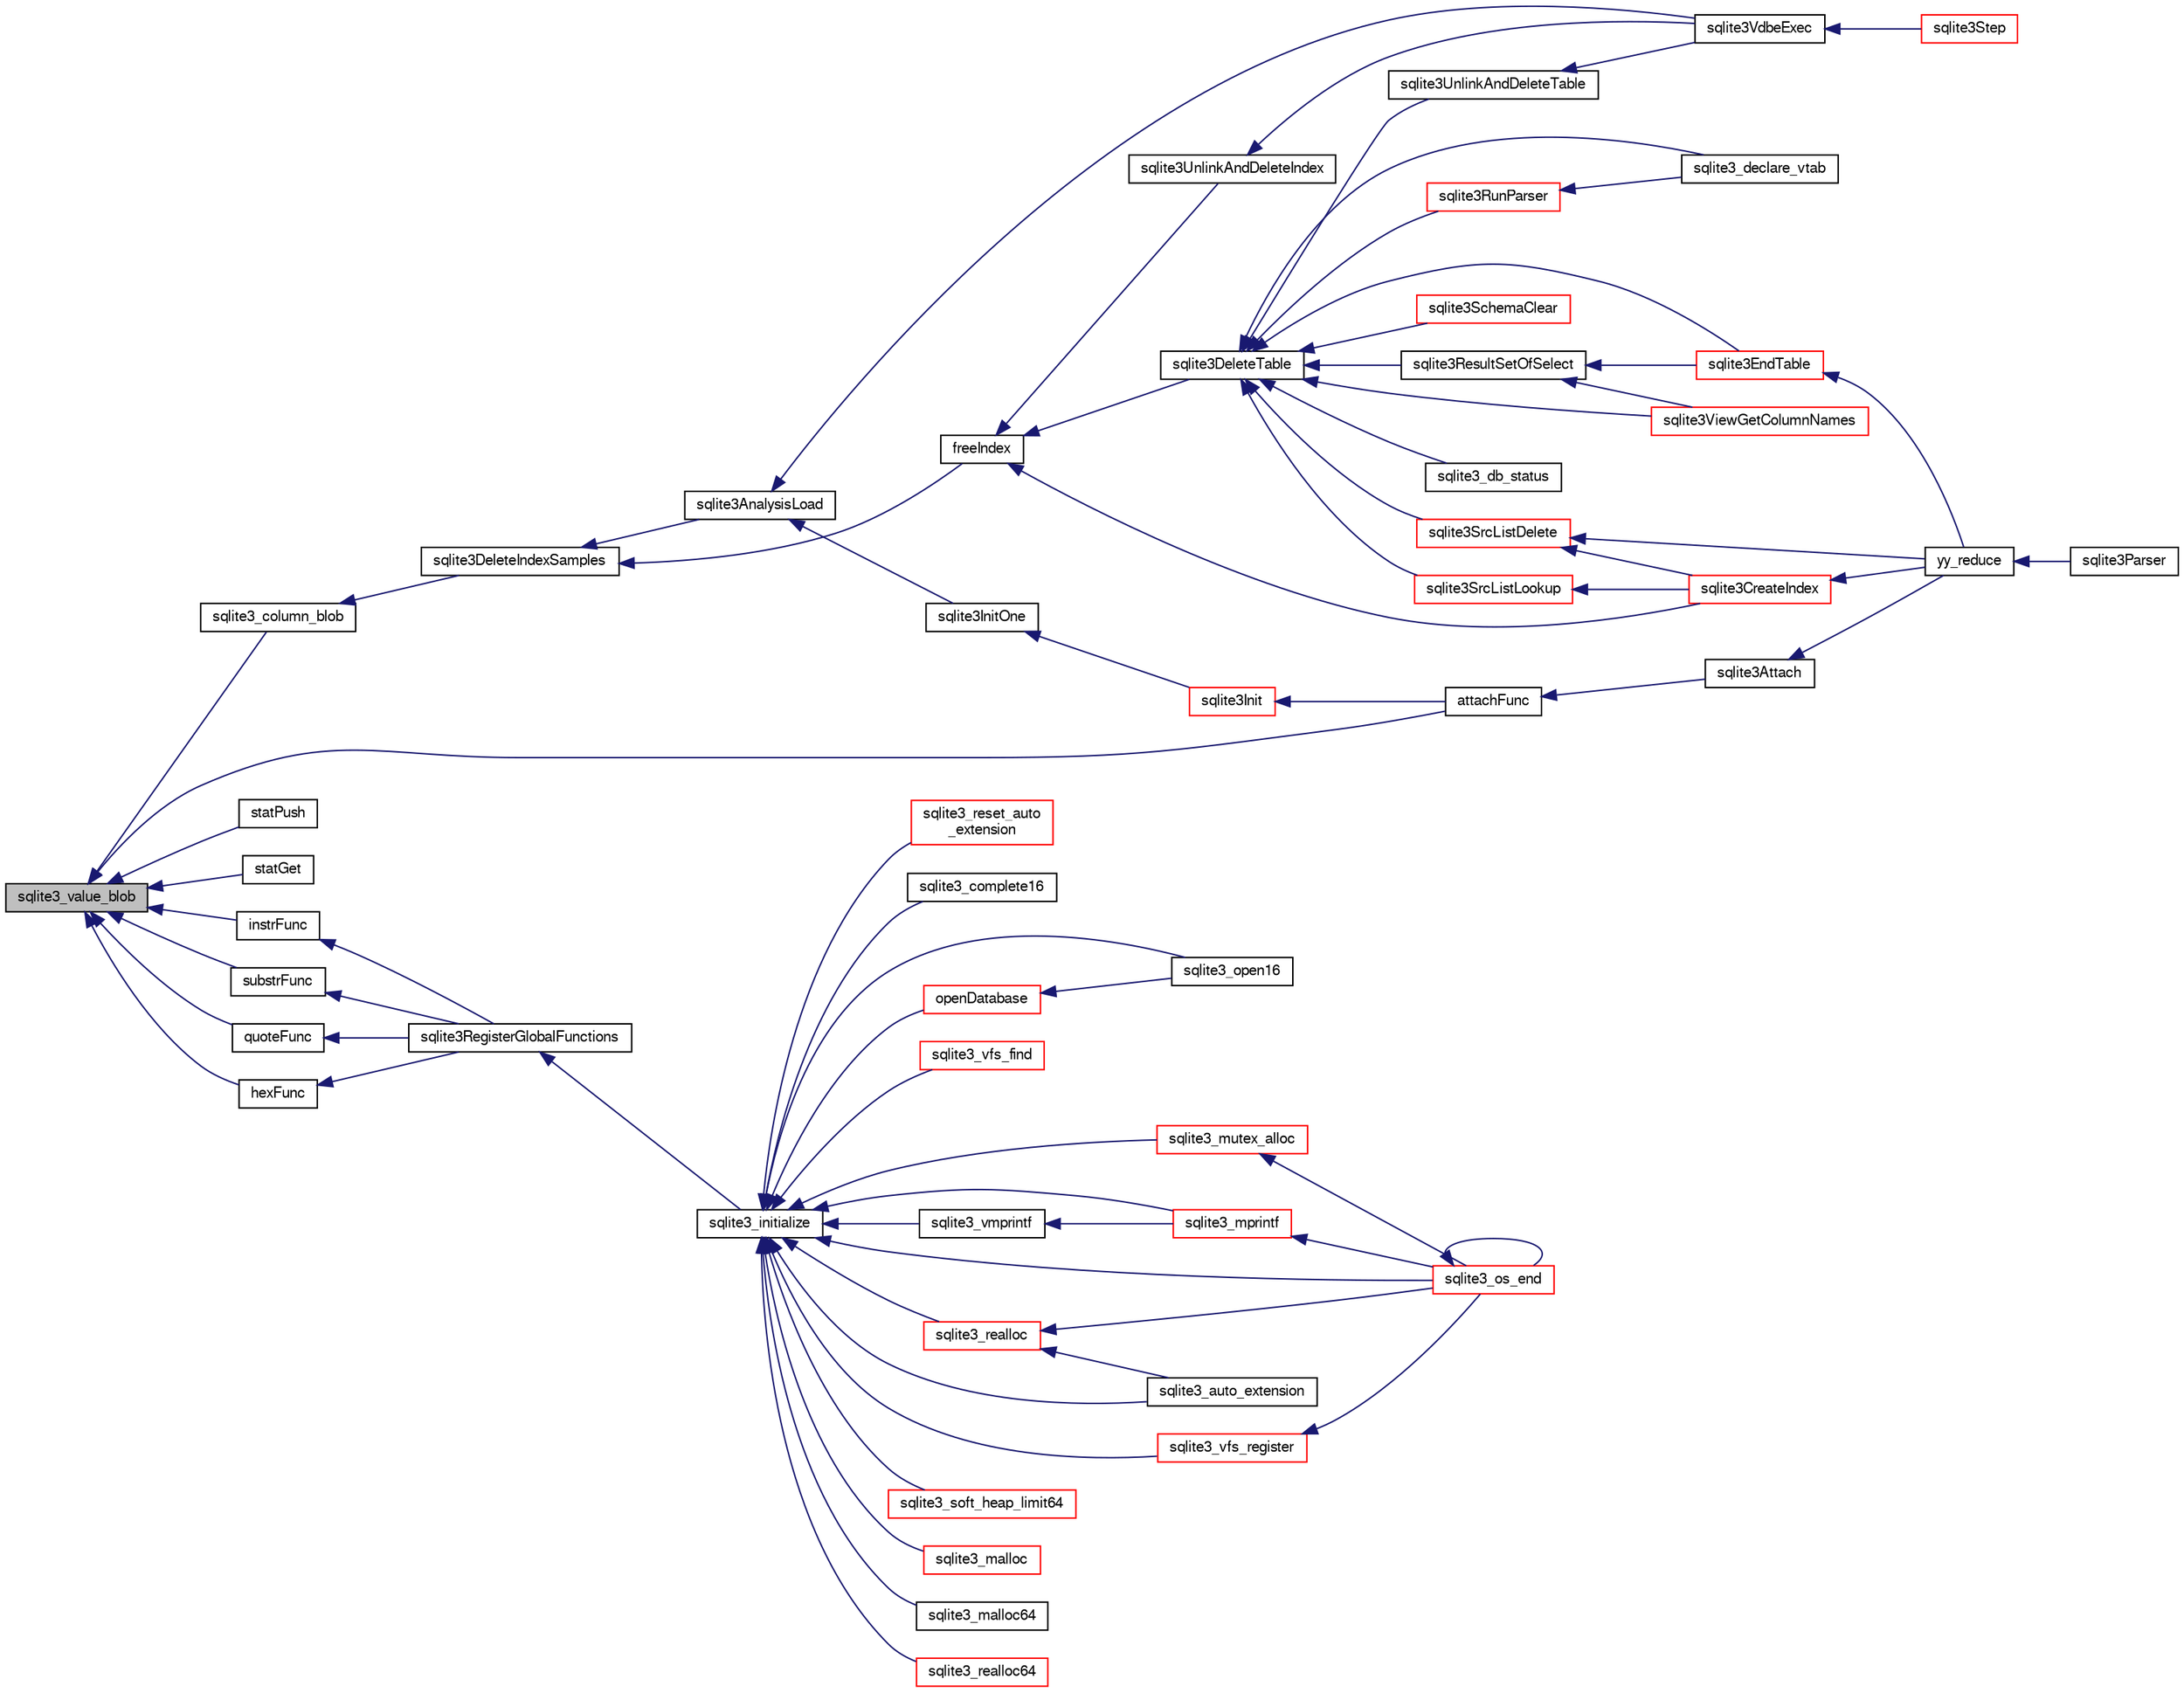 digraph "sqlite3_value_blob"
{
  edge [fontname="FreeSans",fontsize="10",labelfontname="FreeSans",labelfontsize="10"];
  node [fontname="FreeSans",fontsize="10",shape=record];
  rankdir="LR";
  Node89729 [label="sqlite3_value_blob",height=0.2,width=0.4,color="black", fillcolor="grey75", style="filled", fontcolor="black"];
  Node89729 -> Node89730 [dir="back",color="midnightblue",fontsize="10",style="solid",fontname="FreeSans"];
  Node89730 [label="sqlite3_column_blob",height=0.2,width=0.4,color="black", fillcolor="white", style="filled",URL="$sqlite3_8h.html#a4e4ed7d779580336885fbee879d4a823"];
  Node89730 -> Node89731 [dir="back",color="midnightblue",fontsize="10",style="solid",fontname="FreeSans"];
  Node89731 [label="sqlite3DeleteIndexSamples",height=0.2,width=0.4,color="black", fillcolor="white", style="filled",URL="$sqlite3_8c.html#aaeda0302fbf61397ec009f65bed047ef"];
  Node89731 -> Node89732 [dir="back",color="midnightblue",fontsize="10",style="solid",fontname="FreeSans"];
  Node89732 [label="sqlite3AnalysisLoad",height=0.2,width=0.4,color="black", fillcolor="white", style="filled",URL="$sqlite3_8c.html#a48a2301c27e1d3d68708b9b8761b5a01"];
  Node89732 -> Node89733 [dir="back",color="midnightblue",fontsize="10",style="solid",fontname="FreeSans"];
  Node89733 [label="sqlite3VdbeExec",height=0.2,width=0.4,color="black", fillcolor="white", style="filled",URL="$sqlite3_8c.html#a8ce40a614bdc56719c4d642b1e4dfb21"];
  Node89733 -> Node89734 [dir="back",color="midnightblue",fontsize="10",style="solid",fontname="FreeSans"];
  Node89734 [label="sqlite3Step",height=0.2,width=0.4,color="red", fillcolor="white", style="filled",URL="$sqlite3_8c.html#a3f2872e873e2758a4beedad1d5113554"];
  Node89732 -> Node89758 [dir="back",color="midnightblue",fontsize="10",style="solid",fontname="FreeSans"];
  Node89758 [label="sqlite3InitOne",height=0.2,width=0.4,color="black", fillcolor="white", style="filled",URL="$sqlite3_8c.html#ac4318b25df65269906b0379251fe9b85"];
  Node89758 -> Node89759 [dir="back",color="midnightblue",fontsize="10",style="solid",fontname="FreeSans"];
  Node89759 [label="sqlite3Init",height=0.2,width=0.4,color="red", fillcolor="white", style="filled",URL="$sqlite3_8c.html#aed74e3dc765631a833f522f425ff5a48"];
  Node89759 -> Node89760 [dir="back",color="midnightblue",fontsize="10",style="solid",fontname="FreeSans"];
  Node89760 [label="attachFunc",height=0.2,width=0.4,color="black", fillcolor="white", style="filled",URL="$sqlite3_8c.html#a69cb751a7da501b9a0aa37e0d7c3eaf7"];
  Node89760 -> Node89761 [dir="back",color="midnightblue",fontsize="10",style="solid",fontname="FreeSans"];
  Node89761 [label="sqlite3Attach",height=0.2,width=0.4,color="black", fillcolor="white", style="filled",URL="$sqlite3_8c.html#ae0907fe0b43cc1b4c7e6a16213e8546f"];
  Node89761 -> Node89762 [dir="back",color="midnightblue",fontsize="10",style="solid",fontname="FreeSans"];
  Node89762 [label="yy_reduce",height=0.2,width=0.4,color="black", fillcolor="white", style="filled",URL="$sqlite3_8c.html#a7c419a9b25711c666a9a2449ef377f14"];
  Node89762 -> Node89763 [dir="back",color="midnightblue",fontsize="10",style="solid",fontname="FreeSans"];
  Node89763 [label="sqlite3Parser",height=0.2,width=0.4,color="black", fillcolor="white", style="filled",URL="$sqlite3_8c.html#a0327d71a5fabe0b6a343d78a2602e72a"];
  Node89731 -> Node89868 [dir="back",color="midnightblue",fontsize="10",style="solid",fontname="FreeSans"];
  Node89868 [label="freeIndex",height=0.2,width=0.4,color="black", fillcolor="white", style="filled",URL="$sqlite3_8c.html#a00907c99c18d5bcb9d0b38c077146c31"];
  Node89868 -> Node89869 [dir="back",color="midnightblue",fontsize="10",style="solid",fontname="FreeSans"];
  Node89869 [label="sqlite3UnlinkAndDeleteIndex",height=0.2,width=0.4,color="black", fillcolor="white", style="filled",URL="$sqlite3_8c.html#a889f2dcb438c56db37a6d61e9f25e244"];
  Node89869 -> Node89733 [dir="back",color="midnightblue",fontsize="10",style="solid",fontname="FreeSans"];
  Node89868 -> Node89870 [dir="back",color="midnightblue",fontsize="10",style="solid",fontname="FreeSans"];
  Node89870 [label="sqlite3DeleteTable",height=0.2,width=0.4,color="black", fillcolor="white", style="filled",URL="$sqlite3_8c.html#a7fd3d507375a381a3807f92735318973"];
  Node89870 -> Node89871 [dir="back",color="midnightblue",fontsize="10",style="solid",fontname="FreeSans"];
  Node89871 [label="sqlite3_db_status",height=0.2,width=0.4,color="black", fillcolor="white", style="filled",URL="$sqlite3_8h.html#ab64e8333313ee2e44116842711818940"];
  Node89870 -> Node89872 [dir="back",color="midnightblue",fontsize="10",style="solid",fontname="FreeSans"];
  Node89872 [label="sqlite3UnlinkAndDeleteTable",height=0.2,width=0.4,color="black", fillcolor="white", style="filled",URL="$sqlite3_8c.html#a9733677716a49de464f86fff164e9a1b"];
  Node89872 -> Node89733 [dir="back",color="midnightblue",fontsize="10",style="solid",fontname="FreeSans"];
  Node89870 -> Node89774 [dir="back",color="midnightblue",fontsize="10",style="solid",fontname="FreeSans"];
  Node89774 [label="sqlite3EndTable",height=0.2,width=0.4,color="red", fillcolor="white", style="filled",URL="$sqlite3_8c.html#a7b5f2c66c0f0b6f819d970ca389768b0"];
  Node89774 -> Node89762 [dir="back",color="midnightblue",fontsize="10",style="solid",fontname="FreeSans"];
  Node89870 -> Node89809 [dir="back",color="midnightblue",fontsize="10",style="solid",fontname="FreeSans"];
  Node89809 [label="sqlite3ViewGetColumnNames",height=0.2,width=0.4,color="red", fillcolor="white", style="filled",URL="$sqlite3_8c.html#aebc7cd8d9e2bd174ae0a60363d3f6ce8"];
  Node89870 -> Node89873 [dir="back",color="midnightblue",fontsize="10",style="solid",fontname="FreeSans"];
  Node89873 [label="sqlite3SrcListDelete",height=0.2,width=0.4,color="red", fillcolor="white", style="filled",URL="$sqlite3_8c.html#acc250a3e5e7fd8889a16a9f28e3e7312"];
  Node89873 -> Node89771 [dir="back",color="midnightblue",fontsize="10",style="solid",fontname="FreeSans"];
  Node89771 [label="sqlite3CreateIndex",height=0.2,width=0.4,color="red", fillcolor="white", style="filled",URL="$sqlite3_8c.html#a8dbe5e590ab6c58a8c45f34f7c81e825"];
  Node89771 -> Node89762 [dir="back",color="midnightblue",fontsize="10",style="solid",fontname="FreeSans"];
  Node89873 -> Node89762 [dir="back",color="midnightblue",fontsize="10",style="solid",fontname="FreeSans"];
  Node89870 -> Node89940 [dir="back",color="midnightblue",fontsize="10",style="solid",fontname="FreeSans"];
  Node89940 [label="sqlite3SchemaClear",height=0.2,width=0.4,color="red", fillcolor="white", style="filled",URL="$sqlite3_8c.html#a927c603430267e42c56ab38ca221322a"];
  Node89870 -> Node89776 [dir="back",color="midnightblue",fontsize="10",style="solid",fontname="FreeSans"];
  Node89776 [label="sqlite3SrcListLookup",height=0.2,width=0.4,color="red", fillcolor="white", style="filled",URL="$sqlite3_8c.html#a6354fab5d5d3aa8a721e43d480c16701"];
  Node89776 -> Node89771 [dir="back",color="midnightblue",fontsize="10",style="solid",fontname="FreeSans"];
  Node89870 -> Node89808 [dir="back",color="midnightblue",fontsize="10",style="solid",fontname="FreeSans"];
  Node89808 [label="sqlite3ResultSetOfSelect",height=0.2,width=0.4,color="black", fillcolor="white", style="filled",URL="$sqlite3_8c.html#ade35a86757654a36498d74152aa2fda8"];
  Node89808 -> Node89774 [dir="back",color="midnightblue",fontsize="10",style="solid",fontname="FreeSans"];
  Node89808 -> Node89809 [dir="back",color="midnightblue",fontsize="10",style="solid",fontname="FreeSans"];
  Node89870 -> Node89929 [dir="back",color="midnightblue",fontsize="10",style="solid",fontname="FreeSans"];
  Node89929 [label="sqlite3_declare_vtab",height=0.2,width=0.4,color="black", fillcolor="white", style="filled",URL="$sqlite3_8h.html#a65393c41da76ae1470a7c7f4b4aca600"];
  Node89870 -> Node89908 [dir="back",color="midnightblue",fontsize="10",style="solid",fontname="FreeSans"];
  Node89908 [label="sqlite3RunParser",height=0.2,width=0.4,color="red", fillcolor="white", style="filled",URL="$sqlite3_8c.html#a174f16a9adcc64bf971bae4a5ffa3488"];
  Node89908 -> Node89929 [dir="back",color="midnightblue",fontsize="10",style="solid",fontname="FreeSans"];
  Node89868 -> Node89771 [dir="back",color="midnightblue",fontsize="10",style="solid",fontname="FreeSans"];
  Node89729 -> Node89992 [dir="back",color="midnightblue",fontsize="10",style="solid",fontname="FreeSans"];
  Node89992 [label="statPush",height=0.2,width=0.4,color="black", fillcolor="white", style="filled",URL="$sqlite3_8c.html#ae0137bd338f850e7fa8e62bbcedd14a9"];
  Node89729 -> Node89993 [dir="back",color="midnightblue",fontsize="10",style="solid",fontname="FreeSans"];
  Node89993 [label="statGet",height=0.2,width=0.4,color="black", fillcolor="white", style="filled",URL="$sqlite3_8c.html#a6357fb6fa381df401d3be4ef3a93ec6e"];
  Node89729 -> Node89760 [dir="back",color="midnightblue",fontsize="10",style="solid",fontname="FreeSans"];
  Node89729 -> Node89994 [dir="back",color="midnightblue",fontsize="10",style="solid",fontname="FreeSans"];
  Node89994 [label="instrFunc",height=0.2,width=0.4,color="black", fillcolor="white", style="filled",URL="$sqlite3_8c.html#a8f86ca540b92ac28aaefaa126170cf8c"];
  Node89994 -> Node89995 [dir="back",color="midnightblue",fontsize="10",style="solid",fontname="FreeSans"];
  Node89995 [label="sqlite3RegisterGlobalFunctions",height=0.2,width=0.4,color="black", fillcolor="white", style="filled",URL="$sqlite3_8c.html#a9f75bd111010f29e1b8d74344473c4ec"];
  Node89995 -> Node89996 [dir="back",color="midnightblue",fontsize="10",style="solid",fontname="FreeSans"];
  Node89996 [label="sqlite3_initialize",height=0.2,width=0.4,color="black", fillcolor="white", style="filled",URL="$sqlite3_8h.html#ab0c0ee2d5d4cf8b28e9572296a8861df"];
  Node89996 -> Node89997 [dir="back",color="midnightblue",fontsize="10",style="solid",fontname="FreeSans"];
  Node89997 [label="sqlite3_vfs_find",height=0.2,width=0.4,color="red", fillcolor="white", style="filled",URL="$sqlite3_8h.html#ac201a26de3dfa1d6deb8069eb8d95627"];
  Node89996 -> Node90145 [dir="back",color="midnightblue",fontsize="10",style="solid",fontname="FreeSans"];
  Node90145 [label="sqlite3_vfs_register",height=0.2,width=0.4,color="red", fillcolor="white", style="filled",URL="$sqlite3_8h.html#a7184b289ccd4c4c7200589137d88c4ae"];
  Node90145 -> Node90003 [dir="back",color="midnightblue",fontsize="10",style="solid",fontname="FreeSans"];
  Node90003 [label="sqlite3_os_end",height=0.2,width=0.4,color="red", fillcolor="white", style="filled",URL="$sqlite3_8h.html#a2288c95881ecca13d994e42b6a958906"];
  Node90003 -> Node90003 [dir="back",color="midnightblue",fontsize="10",style="solid",fontname="FreeSans"];
  Node89996 -> Node90148 [dir="back",color="midnightblue",fontsize="10",style="solid",fontname="FreeSans"];
  Node90148 [label="sqlite3_mutex_alloc",height=0.2,width=0.4,color="red", fillcolor="white", style="filled",URL="$sqlite3_8h.html#aa3f89418cd18e99596435c958b29b650"];
  Node90148 -> Node90003 [dir="back",color="midnightblue",fontsize="10",style="solid",fontname="FreeSans"];
  Node89996 -> Node90221 [dir="back",color="midnightblue",fontsize="10",style="solid",fontname="FreeSans"];
  Node90221 [label="sqlite3_soft_heap_limit64",height=0.2,width=0.4,color="red", fillcolor="white", style="filled",URL="$sqlite3_8h.html#ab37b3a4d1652e3acb2c43d1252e6b852"];
  Node89996 -> Node90223 [dir="back",color="midnightblue",fontsize="10",style="solid",fontname="FreeSans"];
  Node90223 [label="sqlite3_malloc",height=0.2,width=0.4,color="red", fillcolor="white", style="filled",URL="$sqlite3_8h.html#a510e31845345737f17d86ce0b2328356"];
  Node89996 -> Node90486 [dir="back",color="midnightblue",fontsize="10",style="solid",fontname="FreeSans"];
  Node90486 [label="sqlite3_malloc64",height=0.2,width=0.4,color="black", fillcolor="white", style="filled",URL="$sqlite3_8h.html#a12b7ee85e539ea28c130c5c75b96a82a"];
  Node89996 -> Node90487 [dir="back",color="midnightblue",fontsize="10",style="solid",fontname="FreeSans"];
  Node90487 [label="sqlite3_realloc",height=0.2,width=0.4,color="red", fillcolor="white", style="filled",URL="$sqlite3_8h.html#a627f0eeface58024ef47403d8cc76b35"];
  Node90487 -> Node90003 [dir="back",color="midnightblue",fontsize="10",style="solid",fontname="FreeSans"];
  Node90487 -> Node90503 [dir="back",color="midnightblue",fontsize="10",style="solid",fontname="FreeSans"];
  Node90503 [label="sqlite3_auto_extension",height=0.2,width=0.4,color="black", fillcolor="white", style="filled",URL="$sqlite3_8h.html#a85a95b45e94f6bcd52aa39b6acdb36d7"];
  Node89996 -> Node90505 [dir="back",color="midnightblue",fontsize="10",style="solid",fontname="FreeSans"];
  Node90505 [label="sqlite3_realloc64",height=0.2,width=0.4,color="red", fillcolor="white", style="filled",URL="$sqlite3_8h.html#afe88c85e9f864a3fd92941cad197245d"];
  Node89996 -> Node90298 [dir="back",color="midnightblue",fontsize="10",style="solid",fontname="FreeSans"];
  Node90298 [label="sqlite3_vmprintf",height=0.2,width=0.4,color="black", fillcolor="white", style="filled",URL="$sqlite3_8h.html#ac240de67ddf003828f16a6d9dd3fa3ca"];
  Node90298 -> Node90299 [dir="back",color="midnightblue",fontsize="10",style="solid",fontname="FreeSans"];
  Node90299 [label="sqlite3_mprintf",height=0.2,width=0.4,color="red", fillcolor="white", style="filled",URL="$sqlite3_8h.html#a9533933e57f7ccbb48c32041ce3a8862"];
  Node90299 -> Node90003 [dir="back",color="midnightblue",fontsize="10",style="solid",fontname="FreeSans"];
  Node89996 -> Node90299 [dir="back",color="midnightblue",fontsize="10",style="solid",fontname="FreeSans"];
  Node89996 -> Node90003 [dir="back",color="midnightblue",fontsize="10",style="solid",fontname="FreeSans"];
  Node89996 -> Node90503 [dir="back",color="midnightblue",fontsize="10",style="solid",fontname="FreeSans"];
  Node89996 -> Node90605 [dir="back",color="midnightblue",fontsize="10",style="solid",fontname="FreeSans"];
  Node90605 [label="sqlite3_reset_auto\l_extension",height=0.2,width=0.4,color="red", fillcolor="white", style="filled",URL="$sqlite3_8h.html#ac33f4064ae6690cada7bdc89e8153ffc"];
  Node89996 -> Node90470 [dir="back",color="midnightblue",fontsize="10",style="solid",fontname="FreeSans"];
  Node90470 [label="sqlite3_complete16",height=0.2,width=0.4,color="black", fillcolor="white", style="filled",URL="$sqlite3_8h.html#a3260341c2ef82787acca48414a1d03a1"];
  Node89996 -> Node89966 [dir="back",color="midnightblue",fontsize="10",style="solid",fontname="FreeSans"];
  Node89966 [label="openDatabase",height=0.2,width=0.4,color="red", fillcolor="white", style="filled",URL="$sqlite3_8c.html#a6a9c3bc3a64234e863413f41db473758"];
  Node89966 -> Node89969 [dir="back",color="midnightblue",fontsize="10",style="solid",fontname="FreeSans"];
  Node89969 [label="sqlite3_open16",height=0.2,width=0.4,color="black", fillcolor="white", style="filled",URL="$sqlite3_8h.html#adbc401bb96713f32e553db32f6f3ca33"];
  Node89996 -> Node89969 [dir="back",color="midnightblue",fontsize="10",style="solid",fontname="FreeSans"];
  Node89729 -> Node90354 [dir="back",color="midnightblue",fontsize="10",style="solid",fontname="FreeSans"];
  Node90354 [label="substrFunc",height=0.2,width=0.4,color="black", fillcolor="white", style="filled",URL="$sqlite3_8c.html#a8a8739d9af5589338113371e440b2734"];
  Node90354 -> Node89995 [dir="back",color="midnightblue",fontsize="10",style="solid",fontname="FreeSans"];
  Node89729 -> Node90358 [dir="back",color="midnightblue",fontsize="10",style="solid",fontname="FreeSans"];
  Node90358 [label="quoteFunc",height=0.2,width=0.4,color="black", fillcolor="white", style="filled",URL="$sqlite3_8c.html#a8e64c0ef376144dfad6a4a3d499056b8"];
  Node90358 -> Node89995 [dir="back",color="midnightblue",fontsize="10",style="solid",fontname="FreeSans"];
  Node89729 -> Node90359 [dir="back",color="midnightblue",fontsize="10",style="solid",fontname="FreeSans"];
  Node90359 [label="hexFunc",height=0.2,width=0.4,color="black", fillcolor="white", style="filled",URL="$sqlite3_8c.html#a2e2cd151b75b794723d7c4f30fe57c8b"];
  Node90359 -> Node89995 [dir="back",color="midnightblue",fontsize="10",style="solid",fontname="FreeSans"];
}
